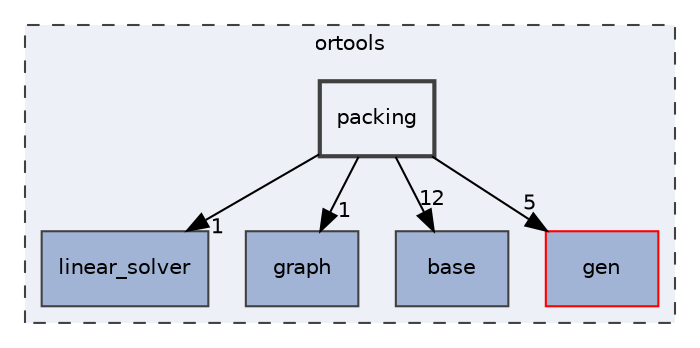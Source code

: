 digraph "packing"
{
 // LATEX_PDF_SIZE
  edge [fontname="Helvetica",fontsize="10",labelfontname="Helvetica",labelfontsize="10"];
  node [fontname="Helvetica",fontsize="10",shape=record];
  compound=true
  subgraph clusterdir_a7cc1eeded8f693d0da6c729bc88c45a {
    graph [ bgcolor="#edf0f7", pencolor="grey25", style="filled,dashed,", label="ortools", fontname="Helvetica", fontsize="10", URL="dir_a7cc1eeded8f693d0da6c729bc88c45a.html"]
  dir_4d3a5a688e4550f3d7725aaa5ab9c27b [shape=box, label="linear_solver", style="filled,", fillcolor="#a2b4d6", color="grey25", URL="dir_4d3a5a688e4550f3d7725aaa5ab9c27b.html"];
  dir_725f3a5915051842f84e3ea508be2a62 [shape=box, label="graph", style="filled,", fillcolor="#a2b4d6", color="grey25", URL="dir_725f3a5915051842f84e3ea508be2a62.html"];
  dir_8f9dc966244f4c6e9b2fa0dee1e4ef1a [shape=box, label="base", style="filled,", fillcolor="#a2b4d6", color="grey25", URL="dir_8f9dc966244f4c6e9b2fa0dee1e4ef1a.html"];
  dir_b2c6d49957bf5d0c7726edb4b829cd4d [shape=box, label="gen", style="filled,", fillcolor="#a2b4d6", color="red", URL="dir_b2c6d49957bf5d0c7726edb4b829cd4d.html"];
  dir_9544e94844c800b2034da286ad05b914 [shape=box, label="packing", style="filled,bold,", fillcolor="#edf0f7", color="grey25", URL="dir_9544e94844c800b2034da286ad05b914.html"];
  }
  dir_9544e94844c800b2034da286ad05b914->dir_4d3a5a688e4550f3d7725aaa5ab9c27b [headlabel="1", labeldistance=1.5 headhref="dir_000029_000023.html"];
  dir_9544e94844c800b2034da286ad05b914->dir_725f3a5915051842f84e3ea508be2a62 [headlabel="1", labeldistance=1.5 headhref="dir_000029_000015.html"];
  dir_9544e94844c800b2034da286ad05b914->dir_8f9dc966244f4c6e9b2fa0dee1e4ef1a [headlabel="12", labeldistance=1.5 headhref="dir_000029_000002.html"];
  dir_9544e94844c800b2034da286ad05b914->dir_b2c6d49957bf5d0c7726edb4b829cd4d [headlabel="5", labeldistance=1.5 headhref="dir_000029_000011.html"];
}

